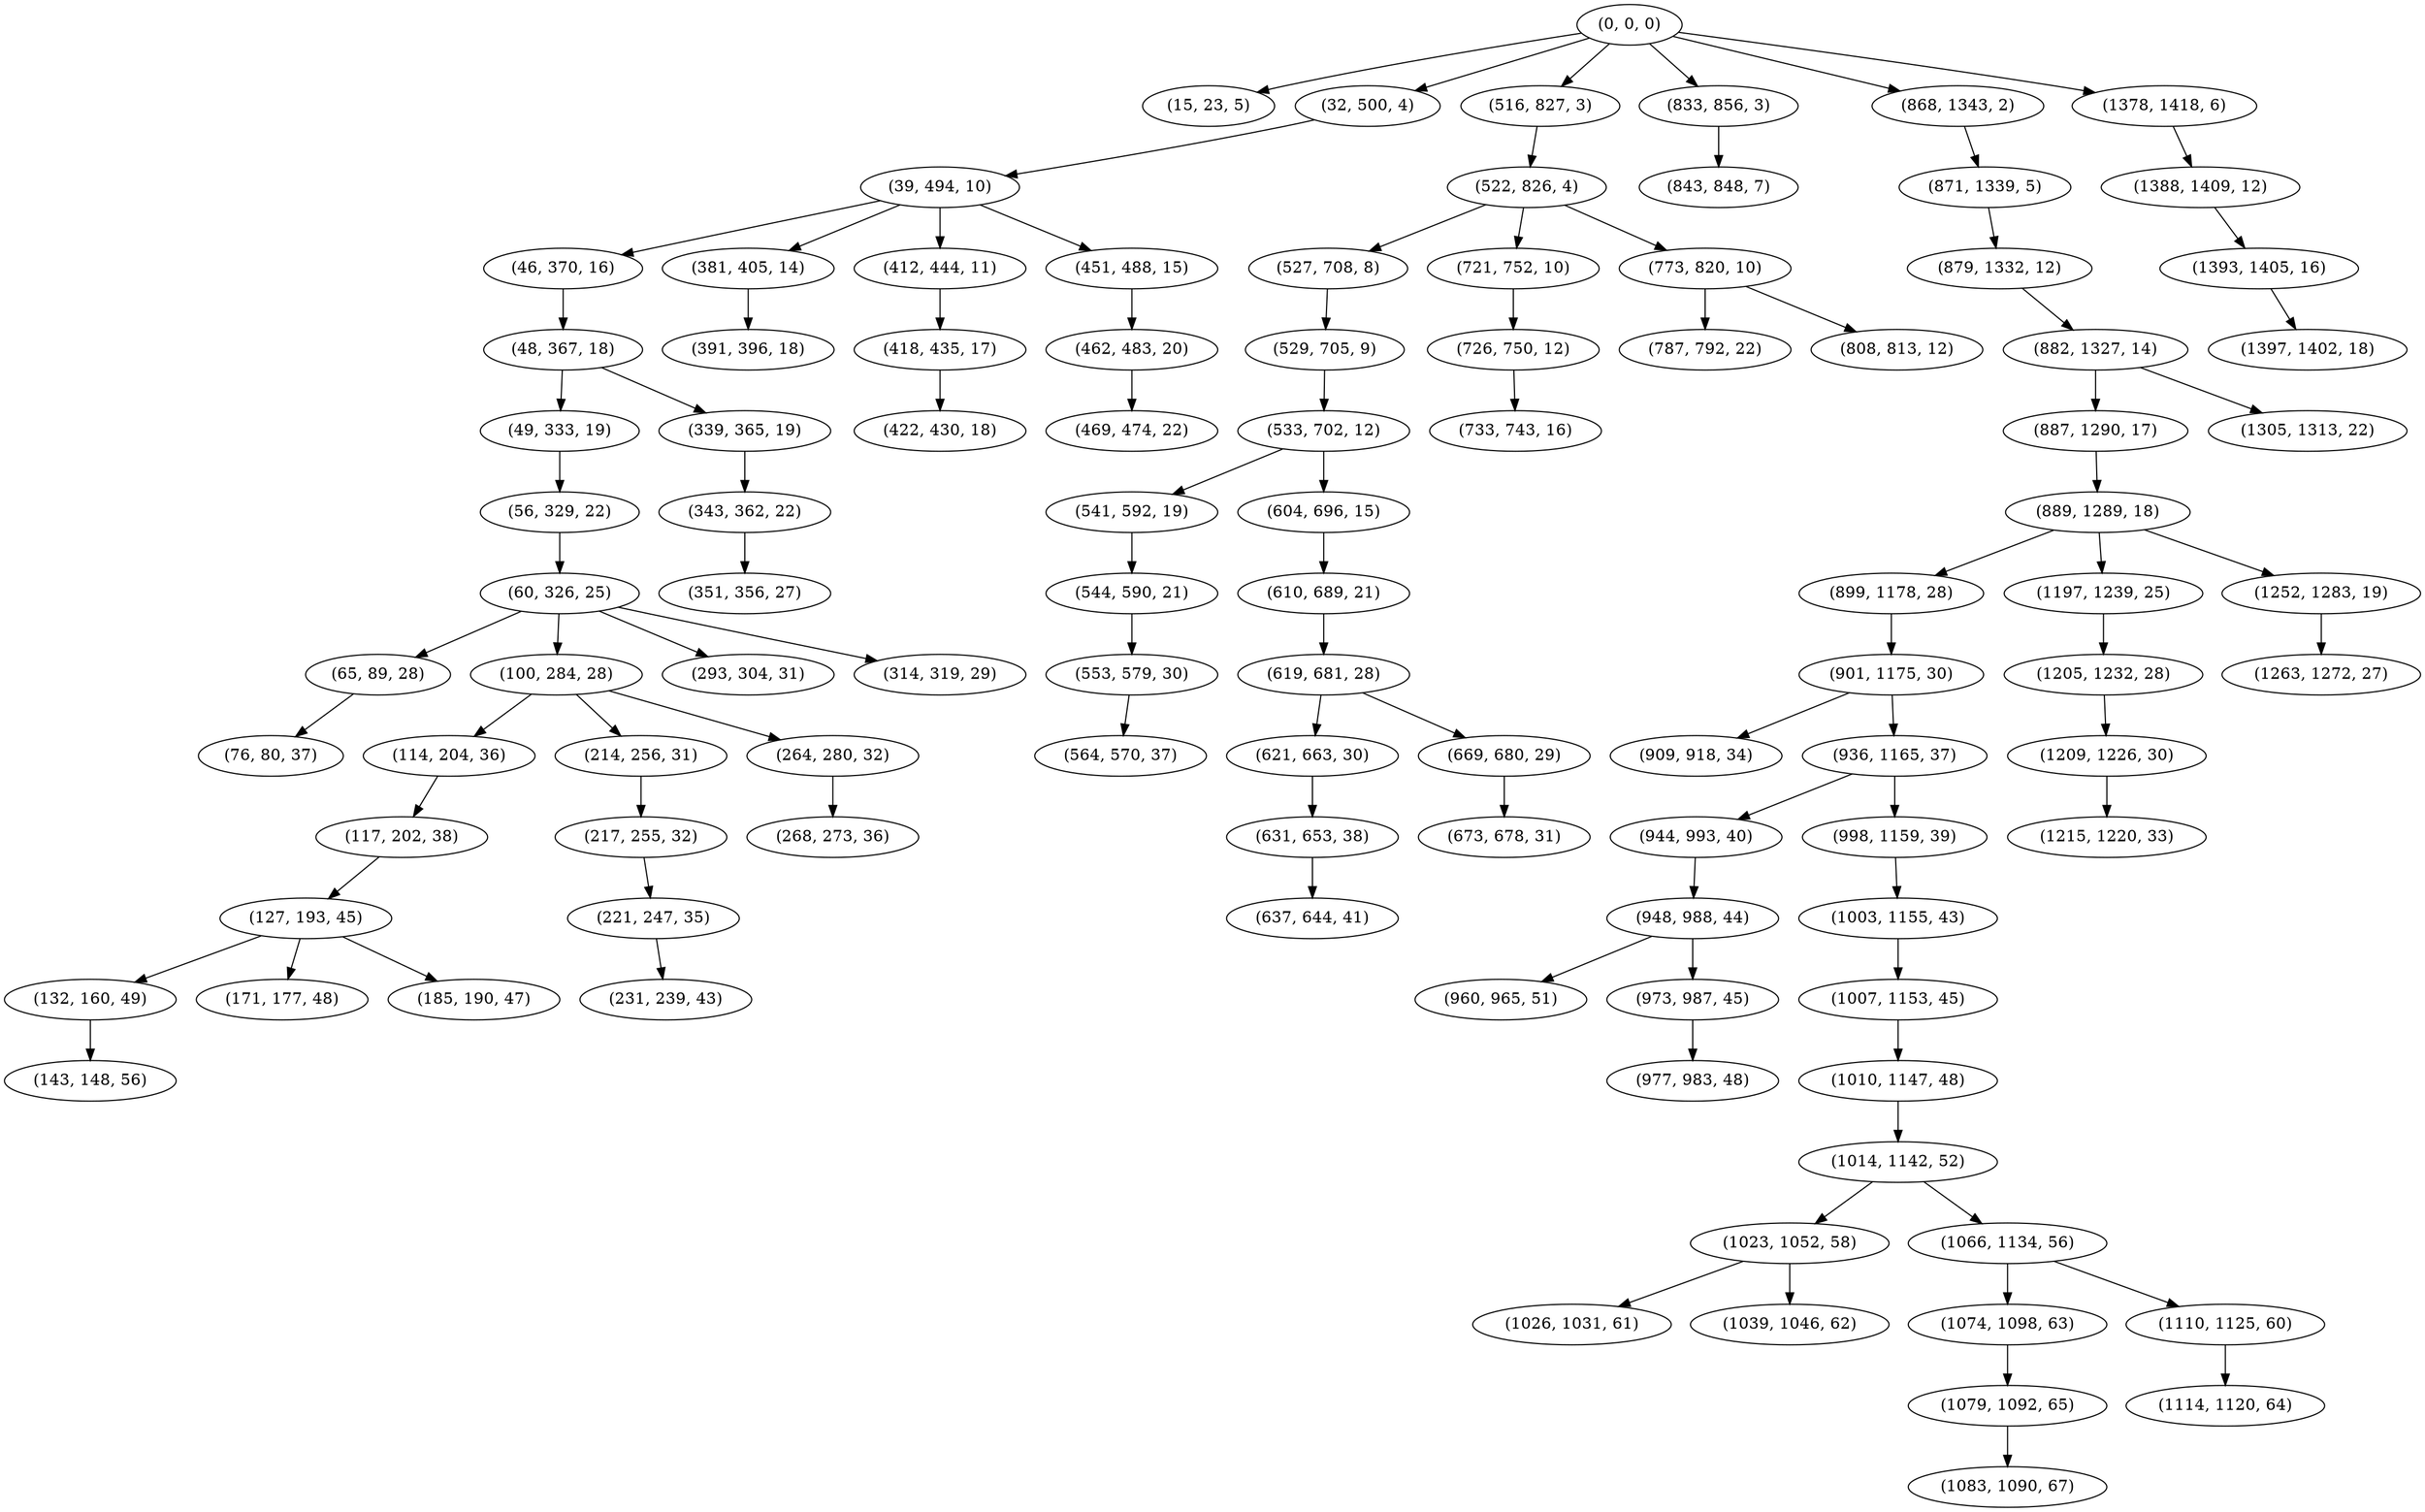 digraph tree {
    "(0, 0, 0)";
    "(15, 23, 5)";
    "(32, 500, 4)";
    "(39, 494, 10)";
    "(46, 370, 16)";
    "(48, 367, 18)";
    "(49, 333, 19)";
    "(56, 329, 22)";
    "(60, 326, 25)";
    "(65, 89, 28)";
    "(76, 80, 37)";
    "(100, 284, 28)";
    "(114, 204, 36)";
    "(117, 202, 38)";
    "(127, 193, 45)";
    "(132, 160, 49)";
    "(143, 148, 56)";
    "(171, 177, 48)";
    "(185, 190, 47)";
    "(214, 256, 31)";
    "(217, 255, 32)";
    "(221, 247, 35)";
    "(231, 239, 43)";
    "(264, 280, 32)";
    "(268, 273, 36)";
    "(293, 304, 31)";
    "(314, 319, 29)";
    "(339, 365, 19)";
    "(343, 362, 22)";
    "(351, 356, 27)";
    "(381, 405, 14)";
    "(391, 396, 18)";
    "(412, 444, 11)";
    "(418, 435, 17)";
    "(422, 430, 18)";
    "(451, 488, 15)";
    "(462, 483, 20)";
    "(469, 474, 22)";
    "(516, 827, 3)";
    "(522, 826, 4)";
    "(527, 708, 8)";
    "(529, 705, 9)";
    "(533, 702, 12)";
    "(541, 592, 19)";
    "(544, 590, 21)";
    "(553, 579, 30)";
    "(564, 570, 37)";
    "(604, 696, 15)";
    "(610, 689, 21)";
    "(619, 681, 28)";
    "(621, 663, 30)";
    "(631, 653, 38)";
    "(637, 644, 41)";
    "(669, 680, 29)";
    "(673, 678, 31)";
    "(721, 752, 10)";
    "(726, 750, 12)";
    "(733, 743, 16)";
    "(773, 820, 10)";
    "(787, 792, 22)";
    "(808, 813, 12)";
    "(833, 856, 3)";
    "(843, 848, 7)";
    "(868, 1343, 2)";
    "(871, 1339, 5)";
    "(879, 1332, 12)";
    "(882, 1327, 14)";
    "(887, 1290, 17)";
    "(889, 1289, 18)";
    "(899, 1178, 28)";
    "(901, 1175, 30)";
    "(909, 918, 34)";
    "(936, 1165, 37)";
    "(944, 993, 40)";
    "(948, 988, 44)";
    "(960, 965, 51)";
    "(973, 987, 45)";
    "(977, 983, 48)";
    "(998, 1159, 39)";
    "(1003, 1155, 43)";
    "(1007, 1153, 45)";
    "(1010, 1147, 48)";
    "(1014, 1142, 52)";
    "(1023, 1052, 58)";
    "(1026, 1031, 61)";
    "(1039, 1046, 62)";
    "(1066, 1134, 56)";
    "(1074, 1098, 63)";
    "(1079, 1092, 65)";
    "(1083, 1090, 67)";
    "(1110, 1125, 60)";
    "(1114, 1120, 64)";
    "(1197, 1239, 25)";
    "(1205, 1232, 28)";
    "(1209, 1226, 30)";
    "(1215, 1220, 33)";
    "(1252, 1283, 19)";
    "(1263, 1272, 27)";
    "(1305, 1313, 22)";
    "(1378, 1418, 6)";
    "(1388, 1409, 12)";
    "(1393, 1405, 16)";
    "(1397, 1402, 18)";
    "(0, 0, 0)" -> "(15, 23, 5)";
    "(0, 0, 0)" -> "(32, 500, 4)";
    "(0, 0, 0)" -> "(516, 827, 3)";
    "(0, 0, 0)" -> "(833, 856, 3)";
    "(0, 0, 0)" -> "(868, 1343, 2)";
    "(0, 0, 0)" -> "(1378, 1418, 6)";
    "(32, 500, 4)" -> "(39, 494, 10)";
    "(39, 494, 10)" -> "(46, 370, 16)";
    "(39, 494, 10)" -> "(381, 405, 14)";
    "(39, 494, 10)" -> "(412, 444, 11)";
    "(39, 494, 10)" -> "(451, 488, 15)";
    "(46, 370, 16)" -> "(48, 367, 18)";
    "(48, 367, 18)" -> "(49, 333, 19)";
    "(48, 367, 18)" -> "(339, 365, 19)";
    "(49, 333, 19)" -> "(56, 329, 22)";
    "(56, 329, 22)" -> "(60, 326, 25)";
    "(60, 326, 25)" -> "(65, 89, 28)";
    "(60, 326, 25)" -> "(100, 284, 28)";
    "(60, 326, 25)" -> "(293, 304, 31)";
    "(60, 326, 25)" -> "(314, 319, 29)";
    "(65, 89, 28)" -> "(76, 80, 37)";
    "(100, 284, 28)" -> "(114, 204, 36)";
    "(100, 284, 28)" -> "(214, 256, 31)";
    "(100, 284, 28)" -> "(264, 280, 32)";
    "(114, 204, 36)" -> "(117, 202, 38)";
    "(117, 202, 38)" -> "(127, 193, 45)";
    "(127, 193, 45)" -> "(132, 160, 49)";
    "(127, 193, 45)" -> "(171, 177, 48)";
    "(127, 193, 45)" -> "(185, 190, 47)";
    "(132, 160, 49)" -> "(143, 148, 56)";
    "(214, 256, 31)" -> "(217, 255, 32)";
    "(217, 255, 32)" -> "(221, 247, 35)";
    "(221, 247, 35)" -> "(231, 239, 43)";
    "(264, 280, 32)" -> "(268, 273, 36)";
    "(339, 365, 19)" -> "(343, 362, 22)";
    "(343, 362, 22)" -> "(351, 356, 27)";
    "(381, 405, 14)" -> "(391, 396, 18)";
    "(412, 444, 11)" -> "(418, 435, 17)";
    "(418, 435, 17)" -> "(422, 430, 18)";
    "(451, 488, 15)" -> "(462, 483, 20)";
    "(462, 483, 20)" -> "(469, 474, 22)";
    "(516, 827, 3)" -> "(522, 826, 4)";
    "(522, 826, 4)" -> "(527, 708, 8)";
    "(522, 826, 4)" -> "(721, 752, 10)";
    "(522, 826, 4)" -> "(773, 820, 10)";
    "(527, 708, 8)" -> "(529, 705, 9)";
    "(529, 705, 9)" -> "(533, 702, 12)";
    "(533, 702, 12)" -> "(541, 592, 19)";
    "(533, 702, 12)" -> "(604, 696, 15)";
    "(541, 592, 19)" -> "(544, 590, 21)";
    "(544, 590, 21)" -> "(553, 579, 30)";
    "(553, 579, 30)" -> "(564, 570, 37)";
    "(604, 696, 15)" -> "(610, 689, 21)";
    "(610, 689, 21)" -> "(619, 681, 28)";
    "(619, 681, 28)" -> "(621, 663, 30)";
    "(619, 681, 28)" -> "(669, 680, 29)";
    "(621, 663, 30)" -> "(631, 653, 38)";
    "(631, 653, 38)" -> "(637, 644, 41)";
    "(669, 680, 29)" -> "(673, 678, 31)";
    "(721, 752, 10)" -> "(726, 750, 12)";
    "(726, 750, 12)" -> "(733, 743, 16)";
    "(773, 820, 10)" -> "(787, 792, 22)";
    "(773, 820, 10)" -> "(808, 813, 12)";
    "(833, 856, 3)" -> "(843, 848, 7)";
    "(868, 1343, 2)" -> "(871, 1339, 5)";
    "(871, 1339, 5)" -> "(879, 1332, 12)";
    "(879, 1332, 12)" -> "(882, 1327, 14)";
    "(882, 1327, 14)" -> "(887, 1290, 17)";
    "(882, 1327, 14)" -> "(1305, 1313, 22)";
    "(887, 1290, 17)" -> "(889, 1289, 18)";
    "(889, 1289, 18)" -> "(899, 1178, 28)";
    "(889, 1289, 18)" -> "(1197, 1239, 25)";
    "(889, 1289, 18)" -> "(1252, 1283, 19)";
    "(899, 1178, 28)" -> "(901, 1175, 30)";
    "(901, 1175, 30)" -> "(909, 918, 34)";
    "(901, 1175, 30)" -> "(936, 1165, 37)";
    "(936, 1165, 37)" -> "(944, 993, 40)";
    "(936, 1165, 37)" -> "(998, 1159, 39)";
    "(944, 993, 40)" -> "(948, 988, 44)";
    "(948, 988, 44)" -> "(960, 965, 51)";
    "(948, 988, 44)" -> "(973, 987, 45)";
    "(973, 987, 45)" -> "(977, 983, 48)";
    "(998, 1159, 39)" -> "(1003, 1155, 43)";
    "(1003, 1155, 43)" -> "(1007, 1153, 45)";
    "(1007, 1153, 45)" -> "(1010, 1147, 48)";
    "(1010, 1147, 48)" -> "(1014, 1142, 52)";
    "(1014, 1142, 52)" -> "(1023, 1052, 58)";
    "(1014, 1142, 52)" -> "(1066, 1134, 56)";
    "(1023, 1052, 58)" -> "(1026, 1031, 61)";
    "(1023, 1052, 58)" -> "(1039, 1046, 62)";
    "(1066, 1134, 56)" -> "(1074, 1098, 63)";
    "(1066, 1134, 56)" -> "(1110, 1125, 60)";
    "(1074, 1098, 63)" -> "(1079, 1092, 65)";
    "(1079, 1092, 65)" -> "(1083, 1090, 67)";
    "(1110, 1125, 60)" -> "(1114, 1120, 64)";
    "(1197, 1239, 25)" -> "(1205, 1232, 28)";
    "(1205, 1232, 28)" -> "(1209, 1226, 30)";
    "(1209, 1226, 30)" -> "(1215, 1220, 33)";
    "(1252, 1283, 19)" -> "(1263, 1272, 27)";
    "(1378, 1418, 6)" -> "(1388, 1409, 12)";
    "(1388, 1409, 12)" -> "(1393, 1405, 16)";
    "(1393, 1405, 16)" -> "(1397, 1402, 18)";
}

